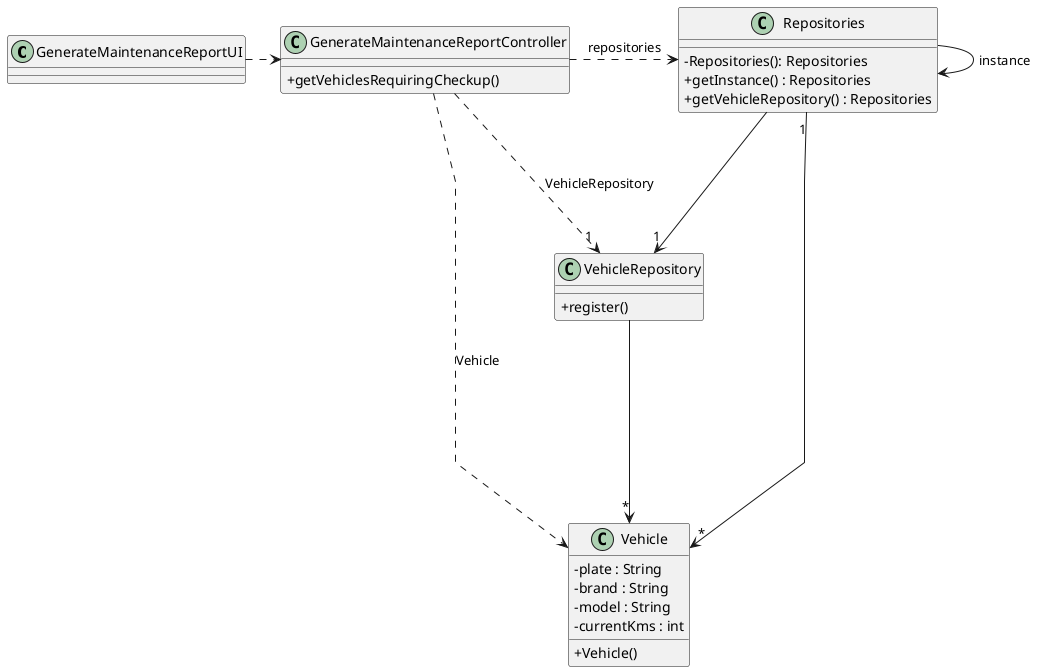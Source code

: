 @startuml
'skinparam monochrome true
skinparam packageStyle rectangle
skinparam shadowing false
skinparam linetype polyline
'skinparam linetype orto

skinparam classAttributeIconSize 0

'left to right direction

class GenerateMaintenanceReportUI{
}


class GenerateMaintenanceReportController{



    +getVehiclesRequiringCheckup()
 }

class Repositories {
    - Repositories(): Repositories
    + getInstance() : Repositories
    + getVehicleRepository() : Repositories
}


class VehicleRepository {
    + register()

}

class  Vehicle{
   -plate : String
       -brand : String
       -model : String
       -currentKms : int
       +Vehicle()
}


GenerateMaintenanceReportUI .>  GenerateMaintenanceReportController
 GenerateMaintenanceReportController ...r> Repositories : repositories
Repositories ---> "1" VehicleRepository
Repositories -> Repositories : instance
Repositories "1" --> "*" Vehicle

VehicleRepository --> "*" Vehicle

 GenerateMaintenanceReportController ......>  Vehicle : Vehicle
 GenerateMaintenanceReportController ...> "1" VehicleRepository : VehicleRepository
@enduml
